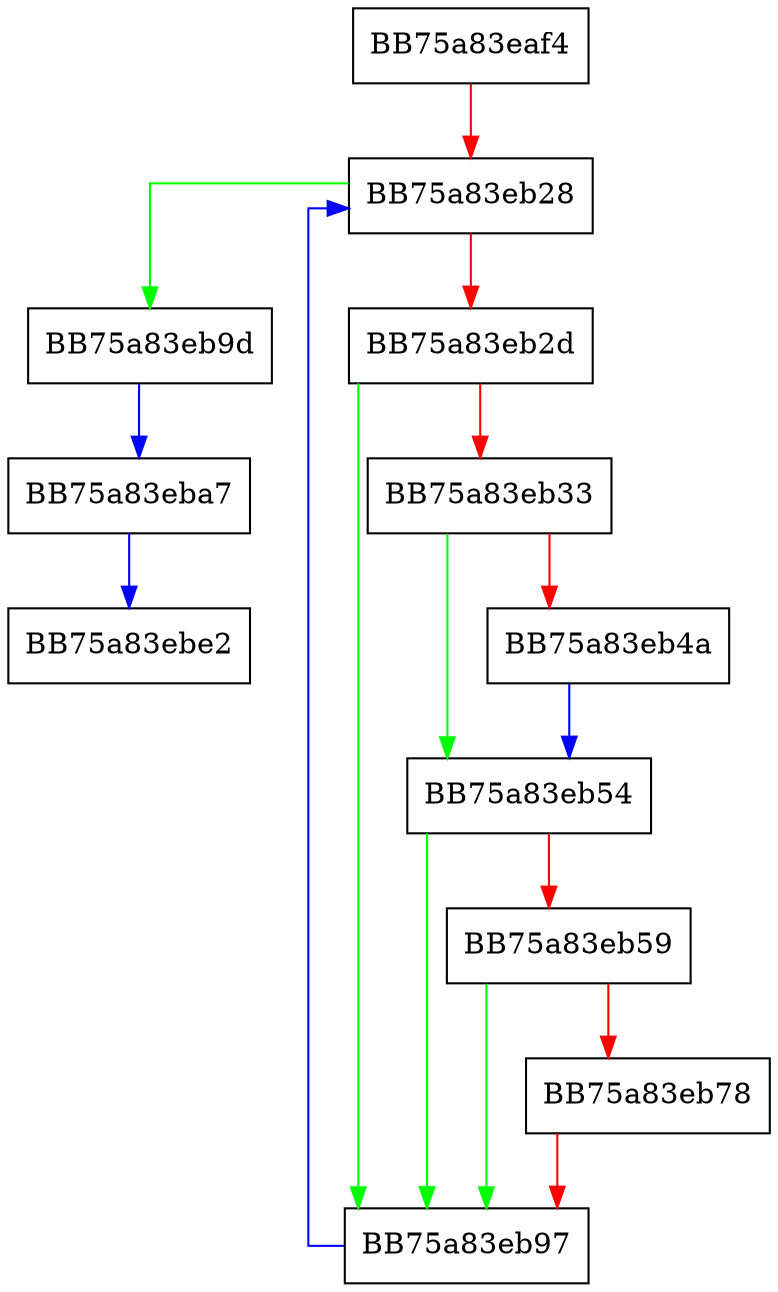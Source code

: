 digraph GetUniqueProcessList {
  node [shape="box"];
  graph [splines=ortho];
  BB75a83eaf4 -> BB75a83eb28 [color="red"];
  BB75a83eb28 -> BB75a83eb9d [color="green"];
  BB75a83eb28 -> BB75a83eb2d [color="red"];
  BB75a83eb2d -> BB75a83eb97 [color="green"];
  BB75a83eb2d -> BB75a83eb33 [color="red"];
  BB75a83eb33 -> BB75a83eb54 [color="green"];
  BB75a83eb33 -> BB75a83eb4a [color="red"];
  BB75a83eb4a -> BB75a83eb54 [color="blue"];
  BB75a83eb54 -> BB75a83eb97 [color="green"];
  BB75a83eb54 -> BB75a83eb59 [color="red"];
  BB75a83eb59 -> BB75a83eb97 [color="green"];
  BB75a83eb59 -> BB75a83eb78 [color="red"];
  BB75a83eb78 -> BB75a83eb97 [color="red"];
  BB75a83eb97 -> BB75a83eb28 [color="blue"];
  BB75a83eb9d -> BB75a83eba7 [color="blue"];
  BB75a83eba7 -> BB75a83ebe2 [color="blue"];
}